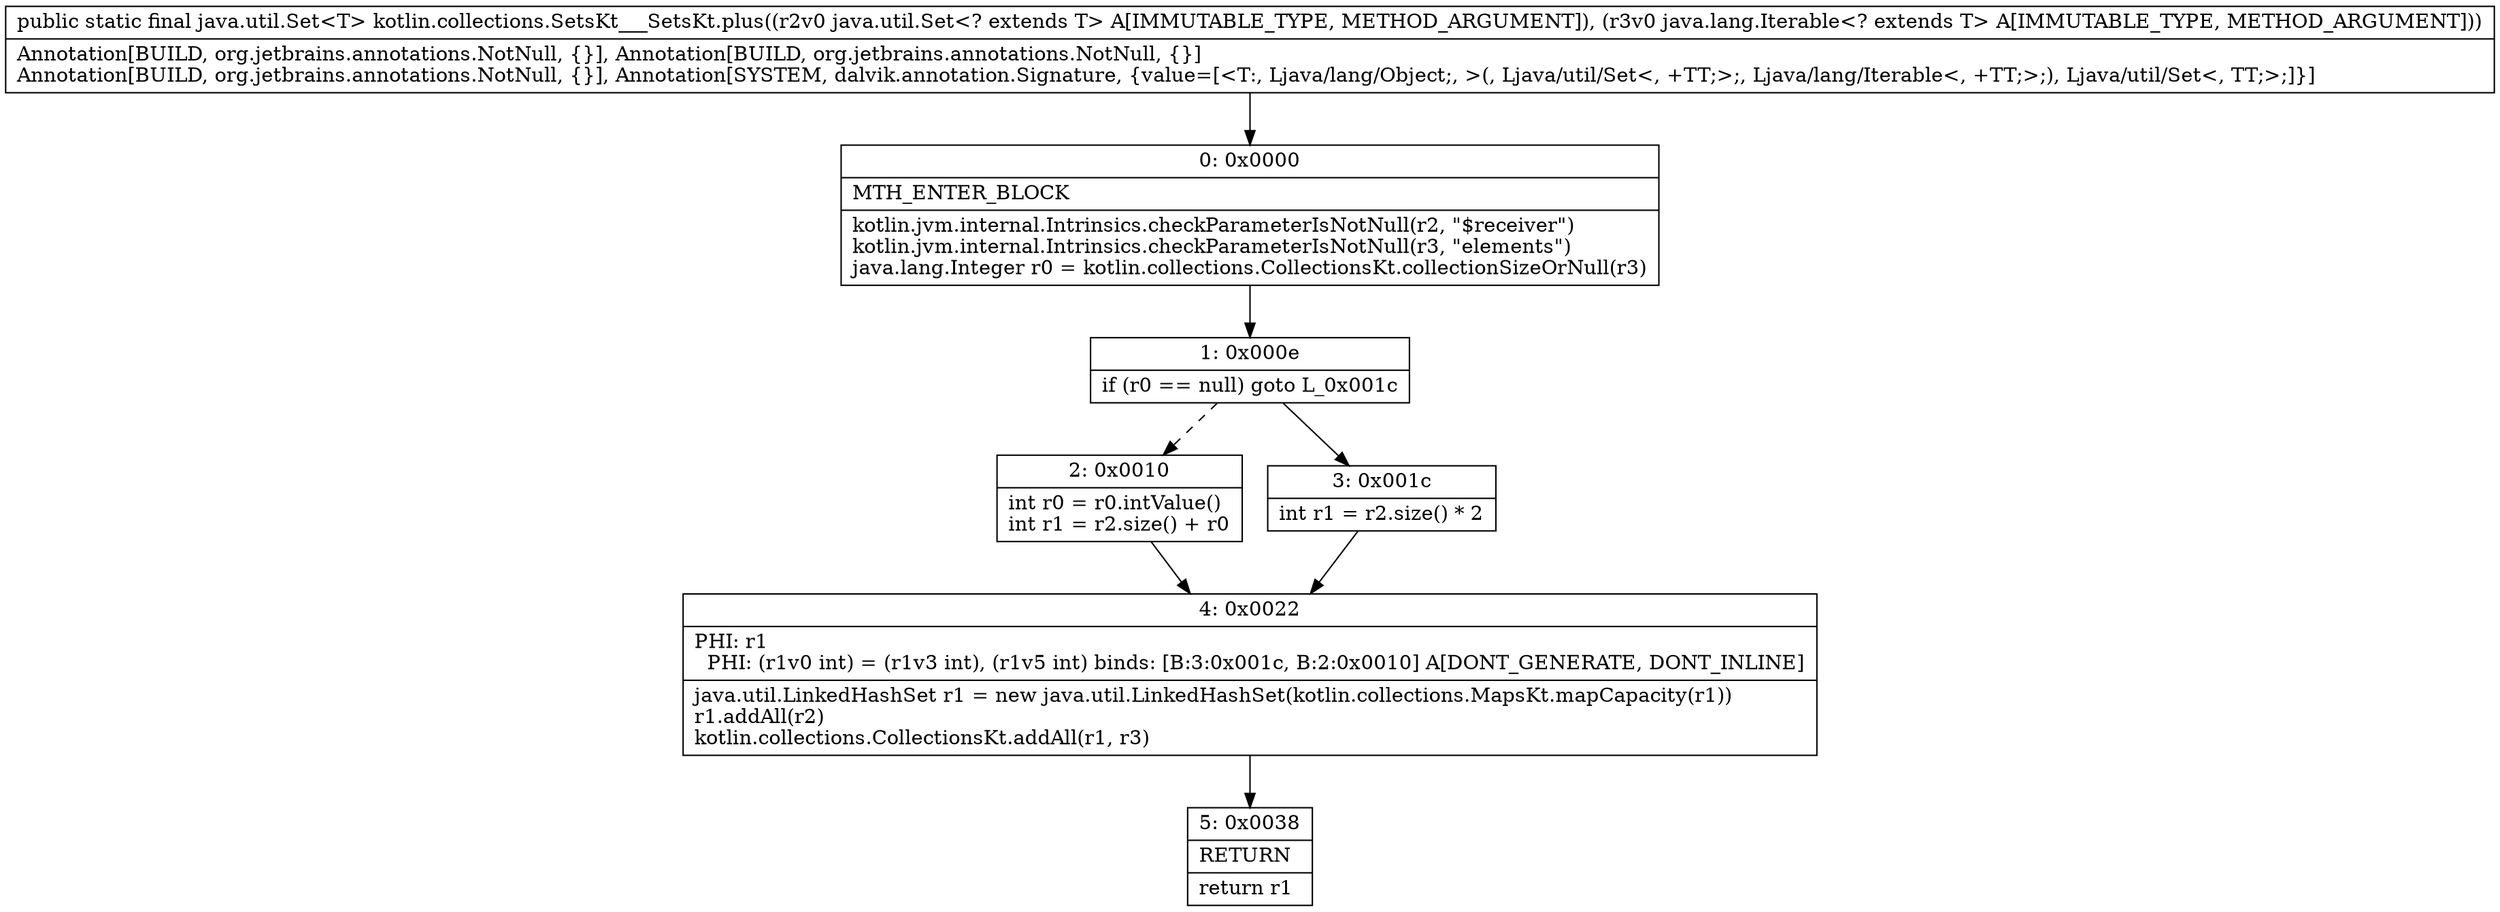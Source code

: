 digraph "CFG forkotlin.collections.SetsKt___SetsKt.plus(Ljava\/util\/Set;Ljava\/lang\/Iterable;)Ljava\/util\/Set;" {
Node_0 [shape=record,label="{0\:\ 0x0000|MTH_ENTER_BLOCK\l|kotlin.jvm.internal.Intrinsics.checkParameterIsNotNull(r2, \"$receiver\")\lkotlin.jvm.internal.Intrinsics.checkParameterIsNotNull(r3, \"elements\")\ljava.lang.Integer r0 = kotlin.collections.CollectionsKt.collectionSizeOrNull(r3)\l}"];
Node_1 [shape=record,label="{1\:\ 0x000e|if (r0 == null) goto L_0x001c\l}"];
Node_2 [shape=record,label="{2\:\ 0x0010|int r0 = r0.intValue()\lint r1 = r2.size() + r0\l}"];
Node_3 [shape=record,label="{3\:\ 0x001c|int r1 = r2.size() * 2\l}"];
Node_4 [shape=record,label="{4\:\ 0x0022|PHI: r1 \l  PHI: (r1v0 int) = (r1v3 int), (r1v5 int) binds: [B:3:0x001c, B:2:0x0010] A[DONT_GENERATE, DONT_INLINE]\l|java.util.LinkedHashSet r1 = new java.util.LinkedHashSet(kotlin.collections.MapsKt.mapCapacity(r1))\lr1.addAll(r2)\lkotlin.collections.CollectionsKt.addAll(r1, r3)\l}"];
Node_5 [shape=record,label="{5\:\ 0x0038|RETURN\l|return r1\l}"];
MethodNode[shape=record,label="{public static final java.util.Set\<T\> kotlin.collections.SetsKt___SetsKt.plus((r2v0 java.util.Set\<? extends T\> A[IMMUTABLE_TYPE, METHOD_ARGUMENT]), (r3v0 java.lang.Iterable\<? extends T\> A[IMMUTABLE_TYPE, METHOD_ARGUMENT]))  | Annotation[BUILD, org.jetbrains.annotations.NotNull, \{\}], Annotation[BUILD, org.jetbrains.annotations.NotNull, \{\}]\lAnnotation[BUILD, org.jetbrains.annotations.NotNull, \{\}], Annotation[SYSTEM, dalvik.annotation.Signature, \{value=[\<T:, Ljava\/lang\/Object;, \>(, Ljava\/util\/Set\<, +TT;\>;, Ljava\/lang\/Iterable\<, +TT;\>;), Ljava\/util\/Set\<, TT;\>;]\}]\l}"];
MethodNode -> Node_0;
Node_0 -> Node_1;
Node_1 -> Node_2[style=dashed];
Node_1 -> Node_3;
Node_2 -> Node_4;
Node_3 -> Node_4;
Node_4 -> Node_5;
}

